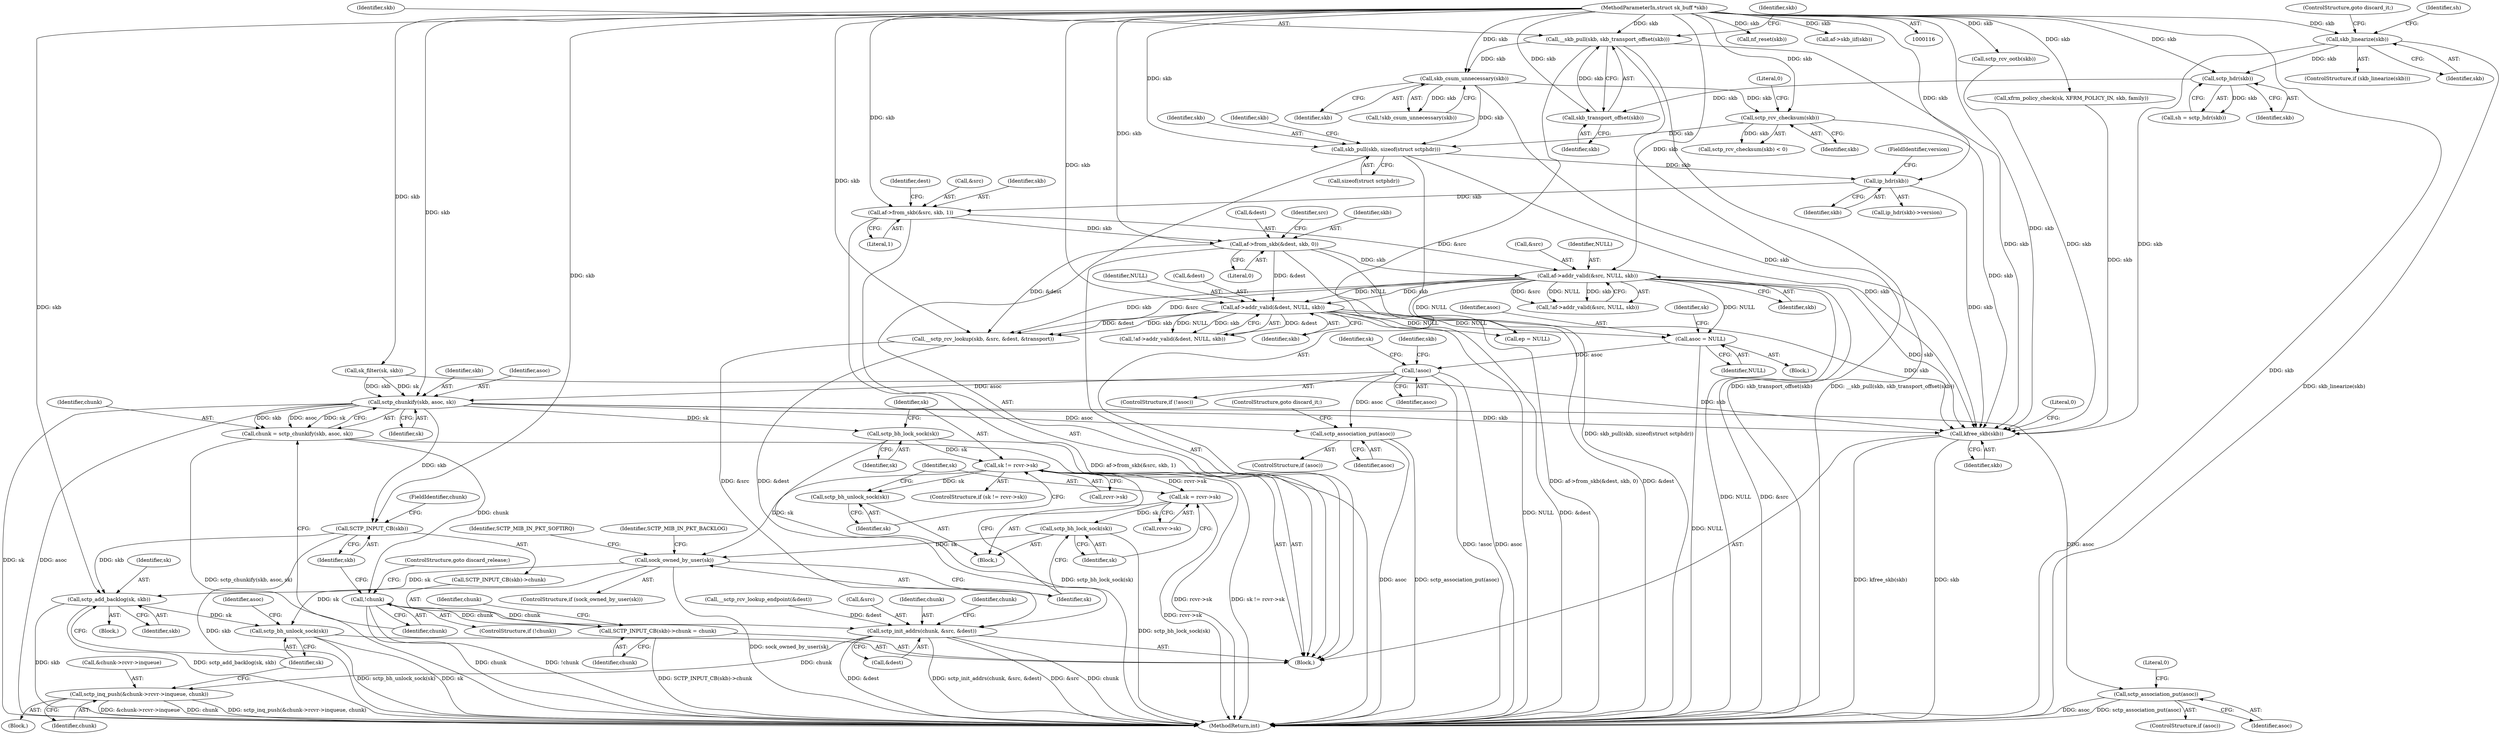 digraph "0_linux_ae53b5bd77719fed58086c5be60ce4f22bffe1c6@pointer" {
"1000308" [label="(Call,!asoc)"];
"1000280" [label="(Call,asoc = NULL)"];
"1000222" [label="(Call,af->addr_valid(&dest, NULL, skb))"];
"1000208" [label="(Call,af->from_skb(&dest, skb, 0))"];
"1000203" [label="(Call,af->from_skb(&src, skb, 1))"];
"1000191" [label="(Call,ip_hdr(skb))"];
"1000175" [label="(Call,skb_pull(skb, sizeof(struct sctphdr)))"];
"1000171" [label="(Call,sctp_rcv_checksum(skb))"];
"1000168" [label="(Call,skb_csum_unnecessary(skb))"];
"1000153" [label="(Call,__skb_pull(skb, skb_transport_offset(skb)))"];
"1000155" [label="(Call,skb_transport_offset(skb))"];
"1000151" [label="(Call,sctp_hdr(skb))"];
"1000146" [label="(Call,skb_linearize(skb))"];
"1000117" [label="(MethodParameterIn,struct sk_buff *skb)"];
"1000216" [label="(Call,af->addr_valid(&src, NULL, skb))"];
"1000335" [label="(Call,sctp_chunkify(skb, asoc, sk))"];
"1000333" [label="(Call,chunk = sctp_chunkify(skb, asoc, sk))"];
"1000340" [label="(Call,!chunk)"];
"1000343" [label="(Call,SCTP_INPUT_CB(skb)->chunk = chunk)"];
"1000359" [label="(Call,sctp_init_addrs(chunk, &src, &dest))"];
"1000401" [label="(Call,sctp_inq_push(&chunk->rcvr->inqueue, chunk))"];
"1000345" [label="(Call,SCTP_INPUT_CB(skb))"];
"1000394" [label="(Call,sctp_add_backlog(sk, skb))"];
"1000409" [label="(Call,sctp_bh_unlock_sock(sk))"];
"1000370" [label="(Call,sctp_bh_lock_sock(sk))"];
"1000373" [label="(Call,sk != rcvr->sk)"];
"1000379" [label="(Call,sctp_bh_unlock_sock(sk))"];
"1000381" [label="(Call,sk = rcvr->sk)"];
"1000386" [label="(Call,sctp_bh_lock_sock(sk))"];
"1000389" [label="(Call,sock_owned_by_user(sk))"];
"1000413" [label="(Call,sctp_association_put(asoc))"];
"1000423" [label="(Call,kfree_skb(skb))"];
"1000430" [label="(Call,sctp_association_put(asoc))"];
"1000147" [label="(Identifier,skb)"];
"1000203" [label="(Call,af->from_skb(&src, skb, 1))"];
"1000312" [label="(Call,sctp_rcv_ootb(skb))"];
"1000339" [label="(ControlStructure,if (!chunk))"];
"1000412" [label="(Identifier,asoc)"];
"1000313" [label="(Identifier,skb)"];
"1000334" [label="(Identifier,chunk)"];
"1000145" [label="(ControlStructure,if (skb_linearize(skb)))"];
"1000204" [label="(Call,&src)"];
"1000192" [label="(Identifier,skb)"];
"1000375" [label="(Call,rcvr->sk)"];
"1000409" [label="(Call,sctp_bh_unlock_sock(sk))"];
"1000367" [label="(Identifier,chunk)"];
"1000243" [label="(Call,__sctp_rcv_lookup_endpoint(&dest))"];
"1000215" [label="(Call,!af->addr_valid(&src, NULL, skb))"];
"1000280" [label="(Call,asoc = NULL)"];
"1000340" [label="(Call,!chunk)"];
"1000389" [label="(Call,sock_owned_by_user(sk))"];
"1000309" [label="(Identifier,asoc)"];
"1000363" [label="(Call,&dest)"];
"1000360" [label="(Identifier,chunk)"];
"1000282" [label="(Identifier,NULL)"];
"1000170" [label="(Call,sctp_rcv_checksum(skb) < 0)"];
"1000390" [label="(Identifier,sk)"];
"1000156" [label="(Identifier,skb)"];
"1000326" [label="(Call,nf_reset(skb))"];
"1000155" [label="(Call,skb_transport_offset(skb))"];
"1000335" [label="(Call,sctp_chunkify(skb, asoc, sk))"];
"1000176" [label="(Identifier,skb)"];
"1000167" [label="(Call,!skb_csum_unnecessary(skb))"];
"1000342" [label="(ControlStructure,goto discard_release;)"];
"1000344" [label="(Call,SCTP_INPUT_CB(skb)->chunk)"];
"1000402" [label="(Call,&chunk->rcvr->inqueue)"];
"1000223" [label="(Call,&dest)"];
"1000206" [label="(Identifier,skb)"];
"1000396" [label="(Identifier,skb)"];
"1000291" [label="(Identifier,sk)"];
"1000400" [label="(Identifier,SCTP_MIB_IN_PKT_SOFTIRQ)"];
"1000424" [label="(Identifier,skb)"];
"1000207" [label="(Literal,1)"];
"1000373" [label="(Call,sk != rcvr->sk)"];
"1000149" [label="(Call,sh = sctp_hdr(skb))"];
"1000225" [label="(Identifier,NULL)"];
"1000359" [label="(Call,sctp_init_addrs(chunk, &src, &dest))"];
"1000382" [label="(Identifier,sk)"];
"1000277" [label="(Block,)"];
"1000287" [label="(Call,ep = NULL)"];
"1000395" [label="(Identifier,sk)"];
"1000153" [label="(Call,__skb_pull(skb, skb_transport_offset(skb)))"];
"1000221" [label="(Call,!af->addr_valid(&dest, NULL, skb))"];
"1000150" [label="(Identifier,sh)"];
"1000336" [label="(Identifier,skb)"];
"1000387" [label="(Identifier,sk)"];
"1000230" [label="(Call,__sctp_rcv_lookup(skb, &src, &dest, &transport))"];
"1000346" [label="(Identifier,skb)"];
"1000307" [label="(ControlStructure,if (!asoc))"];
"1000177" [label="(Call,sizeof(struct sctphdr))"];
"1000220" [label="(Identifier,skb)"];
"1000217" [label="(Call,&src)"];
"1000388" [label="(ControlStructure,if (sock_owned_by_user(sk)))"];
"1000435" [label="(ControlStructure,goto discard_it;)"];
"1000320" [label="(Call,xfrm_policy_check(sk, XFRM_POLICY_IN, skb, family))"];
"1000371" [label="(Identifier,sk)"];
"1000154" [label="(Identifier,skb)"];
"1000226" [label="(Identifier,skb)"];
"1000341" [label="(Identifier,chunk)"];
"1000391" [label="(Block,)"];
"1000423" [label="(Call,kfree_skb(skb))"];
"1000408" [label="(Identifier,chunk)"];
"1000372" [label="(ControlStructure,if (sk != rcvr->sk))"];
"1000218" [label="(Identifier,src)"];
"1000173" [label="(Literal,0)"];
"1000351" [label="(Identifier,chunk)"];
"1000191" [label="(Call,ip_hdr(skb))"];
"1000386" [label="(Call,sctp_bh_lock_sock(sk))"];
"1000210" [label="(Identifier,dest)"];
"1000219" [label="(Identifier,NULL)"];
"1000383" [label="(Call,rcvr->sk)"];
"1000374" [label="(Identifier,sk)"];
"1000151" [label="(Call,sctp_hdr(skb))"];
"1000175" [label="(Call,skb_pull(skb, sizeof(struct sctphdr)))"];
"1000148" [label="(ControlStructure,goto discard_it;)"];
"1000347" [label="(FieldIdentifier,chunk)"];
"1000410" [label="(Identifier,sk)"];
"1000222" [label="(Call,af->addr_valid(&dest, NULL, skb))"];
"1000401" [label="(Call,sctp_inq_push(&chunk->rcvr->inqueue, chunk))"];
"1000160" [label="(Identifier,skb)"];
"1000398" [label="(Block,)"];
"1000146" [label="(Call,skb_linearize(skb))"];
"1000208" [label="(Call,af->from_skb(&dest, skb, 0))"];
"1000117" [label="(MethodParameterIn,struct sk_buff *skb)"];
"1000345" [label="(Call,SCTP_INPUT_CB(skb))"];
"1000333" [label="(Call,chunk = sctp_chunkify(skb, asoc, sk))"];
"1000380" [label="(Identifier,sk)"];
"1000182" [label="(Identifier,skb)"];
"1000211" [label="(Identifier,skb)"];
"1000394" [label="(Call,sctp_add_backlog(sk, skb))"];
"1000209" [label="(Call,&dest)"];
"1000381" [label="(Call,sk = rcvr->sk)"];
"1000426" [label="(Literal,0)"];
"1000431" [label="(Identifier,asoc)"];
"1000414" [label="(Identifier,asoc)"];
"1000321" [label="(Identifier,sk)"];
"1000428" [label="(ControlStructure,if (asoc))"];
"1000152" [label="(Identifier,skb)"];
"1000419" [label="(Literal,0)"];
"1000118" [label="(Block,)"];
"1000430" [label="(Call,sctp_association_put(asoc))"];
"1000343" [label="(Call,SCTP_INPUT_CB(skb)->chunk = chunk)"];
"1000378" [label="(Block,)"];
"1000329" [label="(Call,sk_filter(sk, skb))"];
"1000169" [label="(Identifier,skb)"];
"1000193" [label="(FieldIdentifier,version)"];
"1000348" [label="(Identifier,chunk)"];
"1000190" [label="(Call,ip_hdr(skb)->version)"];
"1000216" [label="(Call,af->addr_valid(&src, NULL, skb))"];
"1000361" [label="(Call,&src)"];
"1000411" [label="(ControlStructure,if (asoc))"];
"1000379" [label="(Call,sctp_bh_unlock_sock(sk))"];
"1000172" [label="(Identifier,skb)"];
"1000338" [label="(Identifier,sk)"];
"1000337" [label="(Identifier,asoc)"];
"1000212" [label="(Literal,0)"];
"1000308" [label="(Call,!asoc)"];
"1000413" [label="(Call,sctp_association_put(asoc))"];
"1000168" [label="(Call,skb_csum_unnecessary(skb))"];
"1000272" [label="(Call,af->skb_iif(skb))"];
"1000393" [label="(Identifier,SCTP_MIB_IN_PKT_BACKLOG)"];
"1000171" [label="(Call,sctp_rcv_checksum(skb))"];
"1000436" [label="(MethodReturn,int)"];
"1000370" [label="(Call,sctp_bh_lock_sock(sk))"];
"1000281" [label="(Identifier,asoc)"];
"1000308" -> "1000307"  [label="AST: "];
"1000308" -> "1000309"  [label="CFG: "];
"1000309" -> "1000308"  [label="AST: "];
"1000313" -> "1000308"  [label="CFG: "];
"1000321" -> "1000308"  [label="CFG: "];
"1000308" -> "1000436"  [label="DDG: asoc"];
"1000308" -> "1000436"  [label="DDG: !asoc"];
"1000280" -> "1000308"  [label="DDG: asoc"];
"1000308" -> "1000335"  [label="DDG: asoc"];
"1000308" -> "1000430"  [label="DDG: asoc"];
"1000280" -> "1000277"  [label="AST: "];
"1000280" -> "1000282"  [label="CFG: "];
"1000281" -> "1000280"  [label="AST: "];
"1000282" -> "1000280"  [label="AST: "];
"1000291" -> "1000280"  [label="CFG: "];
"1000280" -> "1000436"  [label="DDG: NULL"];
"1000222" -> "1000280"  [label="DDG: NULL"];
"1000216" -> "1000280"  [label="DDG: NULL"];
"1000222" -> "1000221"  [label="AST: "];
"1000222" -> "1000226"  [label="CFG: "];
"1000223" -> "1000222"  [label="AST: "];
"1000225" -> "1000222"  [label="AST: "];
"1000226" -> "1000222"  [label="AST: "];
"1000221" -> "1000222"  [label="CFG: "];
"1000222" -> "1000436"  [label="DDG: NULL"];
"1000222" -> "1000436"  [label="DDG: &dest"];
"1000222" -> "1000221"  [label="DDG: &dest"];
"1000222" -> "1000221"  [label="DDG: NULL"];
"1000222" -> "1000221"  [label="DDG: skb"];
"1000208" -> "1000222"  [label="DDG: &dest"];
"1000216" -> "1000222"  [label="DDG: NULL"];
"1000216" -> "1000222"  [label="DDG: skb"];
"1000117" -> "1000222"  [label="DDG: skb"];
"1000222" -> "1000230"  [label="DDG: skb"];
"1000222" -> "1000230"  [label="DDG: &dest"];
"1000222" -> "1000287"  [label="DDG: NULL"];
"1000222" -> "1000423"  [label="DDG: skb"];
"1000208" -> "1000118"  [label="AST: "];
"1000208" -> "1000212"  [label="CFG: "];
"1000209" -> "1000208"  [label="AST: "];
"1000211" -> "1000208"  [label="AST: "];
"1000212" -> "1000208"  [label="AST: "];
"1000218" -> "1000208"  [label="CFG: "];
"1000208" -> "1000436"  [label="DDG: &dest"];
"1000208" -> "1000436"  [label="DDG: af->from_skb(&dest, skb, 0)"];
"1000203" -> "1000208"  [label="DDG: skb"];
"1000117" -> "1000208"  [label="DDG: skb"];
"1000208" -> "1000216"  [label="DDG: skb"];
"1000208" -> "1000230"  [label="DDG: &dest"];
"1000203" -> "1000118"  [label="AST: "];
"1000203" -> "1000207"  [label="CFG: "];
"1000204" -> "1000203"  [label="AST: "];
"1000206" -> "1000203"  [label="AST: "];
"1000207" -> "1000203"  [label="AST: "];
"1000210" -> "1000203"  [label="CFG: "];
"1000203" -> "1000436"  [label="DDG: af->from_skb(&src, skb, 1)"];
"1000191" -> "1000203"  [label="DDG: skb"];
"1000117" -> "1000203"  [label="DDG: skb"];
"1000203" -> "1000216"  [label="DDG: &src"];
"1000191" -> "1000190"  [label="AST: "];
"1000191" -> "1000192"  [label="CFG: "];
"1000192" -> "1000191"  [label="AST: "];
"1000193" -> "1000191"  [label="CFG: "];
"1000175" -> "1000191"  [label="DDG: skb"];
"1000117" -> "1000191"  [label="DDG: skb"];
"1000191" -> "1000423"  [label="DDG: skb"];
"1000175" -> "1000118"  [label="AST: "];
"1000175" -> "1000177"  [label="CFG: "];
"1000176" -> "1000175"  [label="AST: "];
"1000177" -> "1000175"  [label="AST: "];
"1000182" -> "1000175"  [label="CFG: "];
"1000175" -> "1000436"  [label="DDG: skb_pull(skb, sizeof(struct sctphdr))"];
"1000171" -> "1000175"  [label="DDG: skb"];
"1000168" -> "1000175"  [label="DDG: skb"];
"1000117" -> "1000175"  [label="DDG: skb"];
"1000175" -> "1000423"  [label="DDG: skb"];
"1000171" -> "1000170"  [label="AST: "];
"1000171" -> "1000172"  [label="CFG: "];
"1000172" -> "1000171"  [label="AST: "];
"1000173" -> "1000171"  [label="CFG: "];
"1000171" -> "1000170"  [label="DDG: skb"];
"1000168" -> "1000171"  [label="DDG: skb"];
"1000117" -> "1000171"  [label="DDG: skb"];
"1000171" -> "1000423"  [label="DDG: skb"];
"1000168" -> "1000167"  [label="AST: "];
"1000168" -> "1000169"  [label="CFG: "];
"1000169" -> "1000168"  [label="AST: "];
"1000167" -> "1000168"  [label="CFG: "];
"1000168" -> "1000167"  [label="DDG: skb"];
"1000153" -> "1000168"  [label="DDG: skb"];
"1000117" -> "1000168"  [label="DDG: skb"];
"1000168" -> "1000423"  [label="DDG: skb"];
"1000153" -> "1000118"  [label="AST: "];
"1000153" -> "1000155"  [label="CFG: "];
"1000154" -> "1000153"  [label="AST: "];
"1000155" -> "1000153"  [label="AST: "];
"1000160" -> "1000153"  [label="CFG: "];
"1000153" -> "1000436"  [label="DDG: skb_transport_offset(skb)"];
"1000153" -> "1000436"  [label="DDG: __skb_pull(skb, skb_transport_offset(skb))"];
"1000155" -> "1000153"  [label="DDG: skb"];
"1000117" -> "1000153"  [label="DDG: skb"];
"1000153" -> "1000423"  [label="DDG: skb"];
"1000155" -> "1000156"  [label="CFG: "];
"1000156" -> "1000155"  [label="AST: "];
"1000151" -> "1000155"  [label="DDG: skb"];
"1000117" -> "1000155"  [label="DDG: skb"];
"1000151" -> "1000149"  [label="AST: "];
"1000151" -> "1000152"  [label="CFG: "];
"1000152" -> "1000151"  [label="AST: "];
"1000149" -> "1000151"  [label="CFG: "];
"1000151" -> "1000149"  [label="DDG: skb"];
"1000146" -> "1000151"  [label="DDG: skb"];
"1000117" -> "1000151"  [label="DDG: skb"];
"1000146" -> "1000145"  [label="AST: "];
"1000146" -> "1000147"  [label="CFG: "];
"1000147" -> "1000146"  [label="AST: "];
"1000148" -> "1000146"  [label="CFG: "];
"1000150" -> "1000146"  [label="CFG: "];
"1000146" -> "1000436"  [label="DDG: skb_linearize(skb)"];
"1000117" -> "1000146"  [label="DDG: skb"];
"1000146" -> "1000423"  [label="DDG: skb"];
"1000117" -> "1000116"  [label="AST: "];
"1000117" -> "1000436"  [label="DDG: skb"];
"1000117" -> "1000216"  [label="DDG: skb"];
"1000117" -> "1000230"  [label="DDG: skb"];
"1000117" -> "1000272"  [label="DDG: skb"];
"1000117" -> "1000312"  [label="DDG: skb"];
"1000117" -> "1000320"  [label="DDG: skb"];
"1000117" -> "1000326"  [label="DDG: skb"];
"1000117" -> "1000329"  [label="DDG: skb"];
"1000117" -> "1000335"  [label="DDG: skb"];
"1000117" -> "1000345"  [label="DDG: skb"];
"1000117" -> "1000394"  [label="DDG: skb"];
"1000117" -> "1000423"  [label="DDG: skb"];
"1000216" -> "1000215"  [label="AST: "];
"1000216" -> "1000220"  [label="CFG: "];
"1000217" -> "1000216"  [label="AST: "];
"1000219" -> "1000216"  [label="AST: "];
"1000220" -> "1000216"  [label="AST: "];
"1000215" -> "1000216"  [label="CFG: "];
"1000216" -> "1000436"  [label="DDG: NULL"];
"1000216" -> "1000436"  [label="DDG: &src"];
"1000216" -> "1000215"  [label="DDG: &src"];
"1000216" -> "1000215"  [label="DDG: NULL"];
"1000216" -> "1000215"  [label="DDG: skb"];
"1000216" -> "1000230"  [label="DDG: skb"];
"1000216" -> "1000230"  [label="DDG: &src"];
"1000216" -> "1000287"  [label="DDG: NULL"];
"1000216" -> "1000423"  [label="DDG: skb"];
"1000335" -> "1000333"  [label="AST: "];
"1000335" -> "1000338"  [label="CFG: "];
"1000336" -> "1000335"  [label="AST: "];
"1000337" -> "1000335"  [label="AST: "];
"1000338" -> "1000335"  [label="AST: "];
"1000333" -> "1000335"  [label="CFG: "];
"1000335" -> "1000436"  [label="DDG: sk"];
"1000335" -> "1000436"  [label="DDG: asoc"];
"1000335" -> "1000333"  [label="DDG: skb"];
"1000335" -> "1000333"  [label="DDG: asoc"];
"1000335" -> "1000333"  [label="DDG: sk"];
"1000329" -> "1000335"  [label="DDG: skb"];
"1000329" -> "1000335"  [label="DDG: sk"];
"1000335" -> "1000345"  [label="DDG: skb"];
"1000335" -> "1000370"  [label="DDG: sk"];
"1000335" -> "1000413"  [label="DDG: asoc"];
"1000335" -> "1000423"  [label="DDG: skb"];
"1000335" -> "1000430"  [label="DDG: asoc"];
"1000333" -> "1000118"  [label="AST: "];
"1000334" -> "1000333"  [label="AST: "];
"1000341" -> "1000333"  [label="CFG: "];
"1000333" -> "1000436"  [label="DDG: sctp_chunkify(skb, asoc, sk)"];
"1000333" -> "1000340"  [label="DDG: chunk"];
"1000340" -> "1000339"  [label="AST: "];
"1000340" -> "1000341"  [label="CFG: "];
"1000341" -> "1000340"  [label="AST: "];
"1000342" -> "1000340"  [label="CFG: "];
"1000346" -> "1000340"  [label="CFG: "];
"1000340" -> "1000436"  [label="DDG: !chunk"];
"1000340" -> "1000436"  [label="DDG: chunk"];
"1000340" -> "1000343"  [label="DDG: chunk"];
"1000340" -> "1000359"  [label="DDG: chunk"];
"1000343" -> "1000118"  [label="AST: "];
"1000343" -> "1000348"  [label="CFG: "];
"1000344" -> "1000343"  [label="AST: "];
"1000348" -> "1000343"  [label="AST: "];
"1000351" -> "1000343"  [label="CFG: "];
"1000343" -> "1000436"  [label="DDG: SCTP_INPUT_CB(skb)->chunk"];
"1000359" -> "1000118"  [label="AST: "];
"1000359" -> "1000363"  [label="CFG: "];
"1000360" -> "1000359"  [label="AST: "];
"1000361" -> "1000359"  [label="AST: "];
"1000363" -> "1000359"  [label="AST: "];
"1000367" -> "1000359"  [label="CFG: "];
"1000359" -> "1000436"  [label="DDG: &src"];
"1000359" -> "1000436"  [label="DDG: chunk"];
"1000359" -> "1000436"  [label="DDG: &dest"];
"1000359" -> "1000436"  [label="DDG: sctp_init_addrs(chunk, &src, &dest)"];
"1000230" -> "1000359"  [label="DDG: &src"];
"1000230" -> "1000359"  [label="DDG: &dest"];
"1000243" -> "1000359"  [label="DDG: &dest"];
"1000359" -> "1000401"  [label="DDG: chunk"];
"1000401" -> "1000398"  [label="AST: "];
"1000401" -> "1000408"  [label="CFG: "];
"1000402" -> "1000401"  [label="AST: "];
"1000408" -> "1000401"  [label="AST: "];
"1000410" -> "1000401"  [label="CFG: "];
"1000401" -> "1000436"  [label="DDG: sctp_inq_push(&chunk->rcvr->inqueue, chunk)"];
"1000401" -> "1000436"  [label="DDG: &chunk->rcvr->inqueue"];
"1000401" -> "1000436"  [label="DDG: chunk"];
"1000345" -> "1000344"  [label="AST: "];
"1000345" -> "1000346"  [label="CFG: "];
"1000346" -> "1000345"  [label="AST: "];
"1000347" -> "1000345"  [label="CFG: "];
"1000345" -> "1000436"  [label="DDG: skb"];
"1000345" -> "1000394"  [label="DDG: skb"];
"1000394" -> "1000391"  [label="AST: "];
"1000394" -> "1000396"  [label="CFG: "];
"1000395" -> "1000394"  [label="AST: "];
"1000396" -> "1000394"  [label="AST: "];
"1000410" -> "1000394"  [label="CFG: "];
"1000394" -> "1000436"  [label="DDG: skb"];
"1000394" -> "1000436"  [label="DDG: sctp_add_backlog(sk, skb)"];
"1000389" -> "1000394"  [label="DDG: sk"];
"1000394" -> "1000409"  [label="DDG: sk"];
"1000409" -> "1000118"  [label="AST: "];
"1000409" -> "1000410"  [label="CFG: "];
"1000410" -> "1000409"  [label="AST: "];
"1000412" -> "1000409"  [label="CFG: "];
"1000409" -> "1000436"  [label="DDG: sctp_bh_unlock_sock(sk)"];
"1000409" -> "1000436"  [label="DDG: sk"];
"1000389" -> "1000409"  [label="DDG: sk"];
"1000370" -> "1000118"  [label="AST: "];
"1000370" -> "1000371"  [label="CFG: "];
"1000371" -> "1000370"  [label="AST: "];
"1000374" -> "1000370"  [label="CFG: "];
"1000370" -> "1000436"  [label="DDG: sctp_bh_lock_sock(sk)"];
"1000370" -> "1000373"  [label="DDG: sk"];
"1000373" -> "1000372"  [label="AST: "];
"1000373" -> "1000375"  [label="CFG: "];
"1000374" -> "1000373"  [label="AST: "];
"1000375" -> "1000373"  [label="AST: "];
"1000380" -> "1000373"  [label="CFG: "];
"1000390" -> "1000373"  [label="CFG: "];
"1000373" -> "1000436"  [label="DDG: rcvr->sk"];
"1000373" -> "1000436"  [label="DDG: sk != rcvr->sk"];
"1000373" -> "1000379"  [label="DDG: sk"];
"1000373" -> "1000381"  [label="DDG: rcvr->sk"];
"1000373" -> "1000389"  [label="DDG: sk"];
"1000379" -> "1000378"  [label="AST: "];
"1000379" -> "1000380"  [label="CFG: "];
"1000380" -> "1000379"  [label="AST: "];
"1000382" -> "1000379"  [label="CFG: "];
"1000381" -> "1000378"  [label="AST: "];
"1000381" -> "1000383"  [label="CFG: "];
"1000382" -> "1000381"  [label="AST: "];
"1000383" -> "1000381"  [label="AST: "];
"1000387" -> "1000381"  [label="CFG: "];
"1000381" -> "1000436"  [label="DDG: rcvr->sk"];
"1000381" -> "1000386"  [label="DDG: sk"];
"1000386" -> "1000378"  [label="AST: "];
"1000386" -> "1000387"  [label="CFG: "];
"1000387" -> "1000386"  [label="AST: "];
"1000390" -> "1000386"  [label="CFG: "];
"1000386" -> "1000436"  [label="DDG: sctp_bh_lock_sock(sk)"];
"1000386" -> "1000389"  [label="DDG: sk"];
"1000389" -> "1000388"  [label="AST: "];
"1000389" -> "1000390"  [label="CFG: "];
"1000390" -> "1000389"  [label="AST: "];
"1000393" -> "1000389"  [label="CFG: "];
"1000400" -> "1000389"  [label="CFG: "];
"1000389" -> "1000436"  [label="DDG: sock_owned_by_user(sk)"];
"1000413" -> "1000411"  [label="AST: "];
"1000413" -> "1000414"  [label="CFG: "];
"1000414" -> "1000413"  [label="AST: "];
"1000419" -> "1000413"  [label="CFG: "];
"1000413" -> "1000436"  [label="DDG: asoc"];
"1000413" -> "1000436"  [label="DDG: sctp_association_put(asoc)"];
"1000423" -> "1000118"  [label="AST: "];
"1000423" -> "1000424"  [label="CFG: "];
"1000424" -> "1000423"  [label="AST: "];
"1000426" -> "1000423"  [label="CFG: "];
"1000423" -> "1000436"  [label="DDG: kfree_skb(skb)"];
"1000423" -> "1000436"  [label="DDG: skb"];
"1000312" -> "1000423"  [label="DDG: skb"];
"1000320" -> "1000423"  [label="DDG: skb"];
"1000329" -> "1000423"  [label="DDG: skb"];
"1000430" -> "1000428"  [label="AST: "];
"1000430" -> "1000431"  [label="CFG: "];
"1000431" -> "1000430"  [label="AST: "];
"1000435" -> "1000430"  [label="CFG: "];
"1000430" -> "1000436"  [label="DDG: asoc"];
"1000430" -> "1000436"  [label="DDG: sctp_association_put(asoc)"];
}
